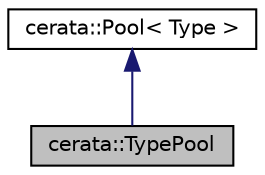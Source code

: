 digraph "cerata::TypePool"
{
 // LATEX_PDF_SIZE
  edge [fontname="Helvetica",fontsize="10",labelfontname="Helvetica",labelfontsize="10"];
  node [fontname="Helvetica",fontsize="10",shape=record];
  Node1 [label="cerata::TypePool",height=0.2,width=0.4,color="black", fillcolor="grey75", style="filled", fontcolor="black",tooltip="A pool of Types."];
  Node2 -> Node1 [dir="back",color="midnightblue",fontsize="10",style="solid",fontname="Helvetica"];
  Node2 [label="cerata::Pool\< Type \>",height=0.2,width=0.4,color="black", fillcolor="white", style="filled",URL="$classcerata_1_1_pool.html",tooltip=" "];
}
